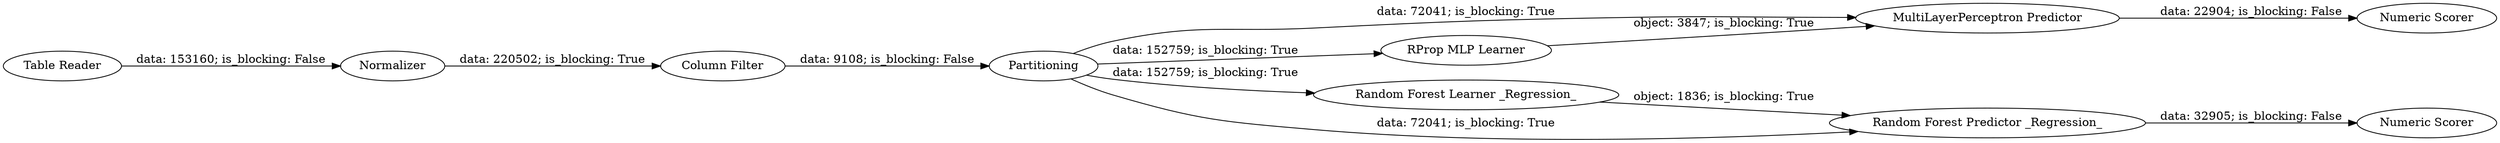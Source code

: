 digraph {
	"1181974030863195704_10" [label=Partitioning]
	"1181974030863195704_16" [label="Column Filter"]
	"1181974030863195704_14" [label="MultiLayerPerceptron Predictor"]
	"1181974030863195704_22" [label="Numeric Scorer"]
	"1181974030863195704_12" [label=Normalizer]
	"1181974030863195704_13" [label="RProp MLP Learner"]
	"1181974030863195704_20" [label="Random Forest Learner _Regression_"]
	"1181974030863195704_21" [label="Random Forest Predictor _Regression_"]
	"1181974030863195704_23" [label="Numeric Scorer"]
	"1181974030863195704_11" [label="Table Reader"]
	"1181974030863195704_11" -> "1181974030863195704_12" [label="data: 153160; is_blocking: False"]
	"1181974030863195704_12" -> "1181974030863195704_16" [label="data: 220502; is_blocking: True"]
	"1181974030863195704_16" -> "1181974030863195704_10" [label="data: 9108; is_blocking: False"]
	"1181974030863195704_14" -> "1181974030863195704_22" [label="data: 22904; is_blocking: False"]
	"1181974030863195704_13" -> "1181974030863195704_14" [label="object: 3847; is_blocking: True"]
	"1181974030863195704_10" -> "1181974030863195704_13" [label="data: 152759; is_blocking: True"]
	"1181974030863195704_21" -> "1181974030863195704_23" [label="data: 32905; is_blocking: False"]
	"1181974030863195704_10" -> "1181974030863195704_20" [label="data: 152759; is_blocking: True"]
	"1181974030863195704_20" -> "1181974030863195704_21" [label="object: 1836; is_blocking: True"]
	"1181974030863195704_10" -> "1181974030863195704_14" [label="data: 72041; is_blocking: True"]
	"1181974030863195704_10" -> "1181974030863195704_21" [label="data: 72041; is_blocking: True"]
	rankdir=LR
}
